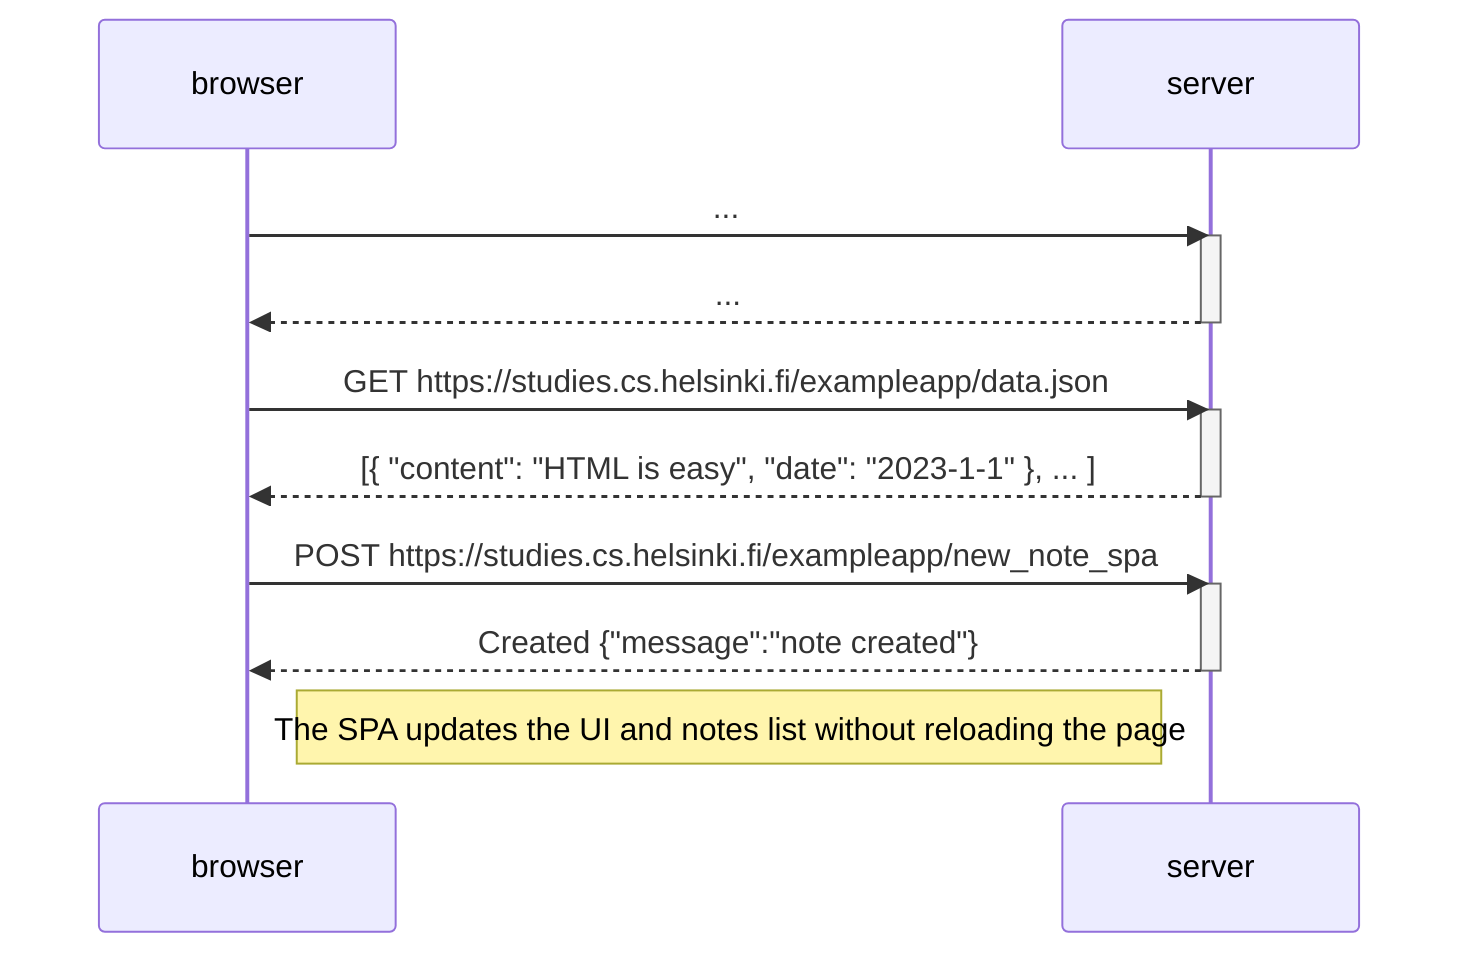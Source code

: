 sequenceDiagram
    participant browser
    participant server

    browser->>server: ...
    activate server
    server-->>browser: ...
    deactivate server

    browser->>server: GET https://studies.cs.helsinki.fi/exampleapp/data.json
    activate server
    server-->>browser: [{ "content": "HTML is easy", "date": "2023-1-1" }, ... ]
    deactivate server

    browser->>server: POST https://studies.cs.helsinki.fi/exampleapp/new_note_spa
    activate server
    server-->>browser: Created {"message":"note created"}
    deactivate server

    Note right of browser: The SPA updates the UI and notes list without reloading the page